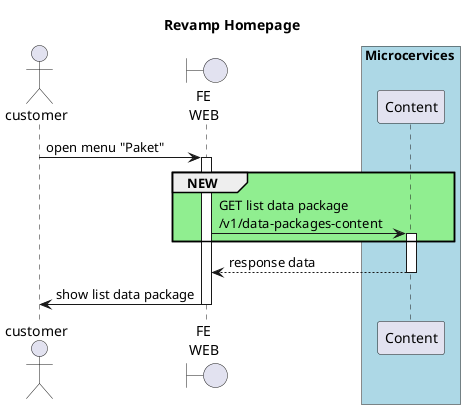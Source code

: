 @startuml Checkout
title Revamp Homepage

actor customer as cust
boundary "FE\nWEB" as fe
box Microcervices #LightBlue
participant "Content" as Content
end box

cust->fe--++: open menu "Paket"
group #LightGreen NEW
    fe -> Content ++: GET list data package \n/v1/data-packages-content
end
Content --> fe -- : response data
fe -> cust --: show list data package
@enduml